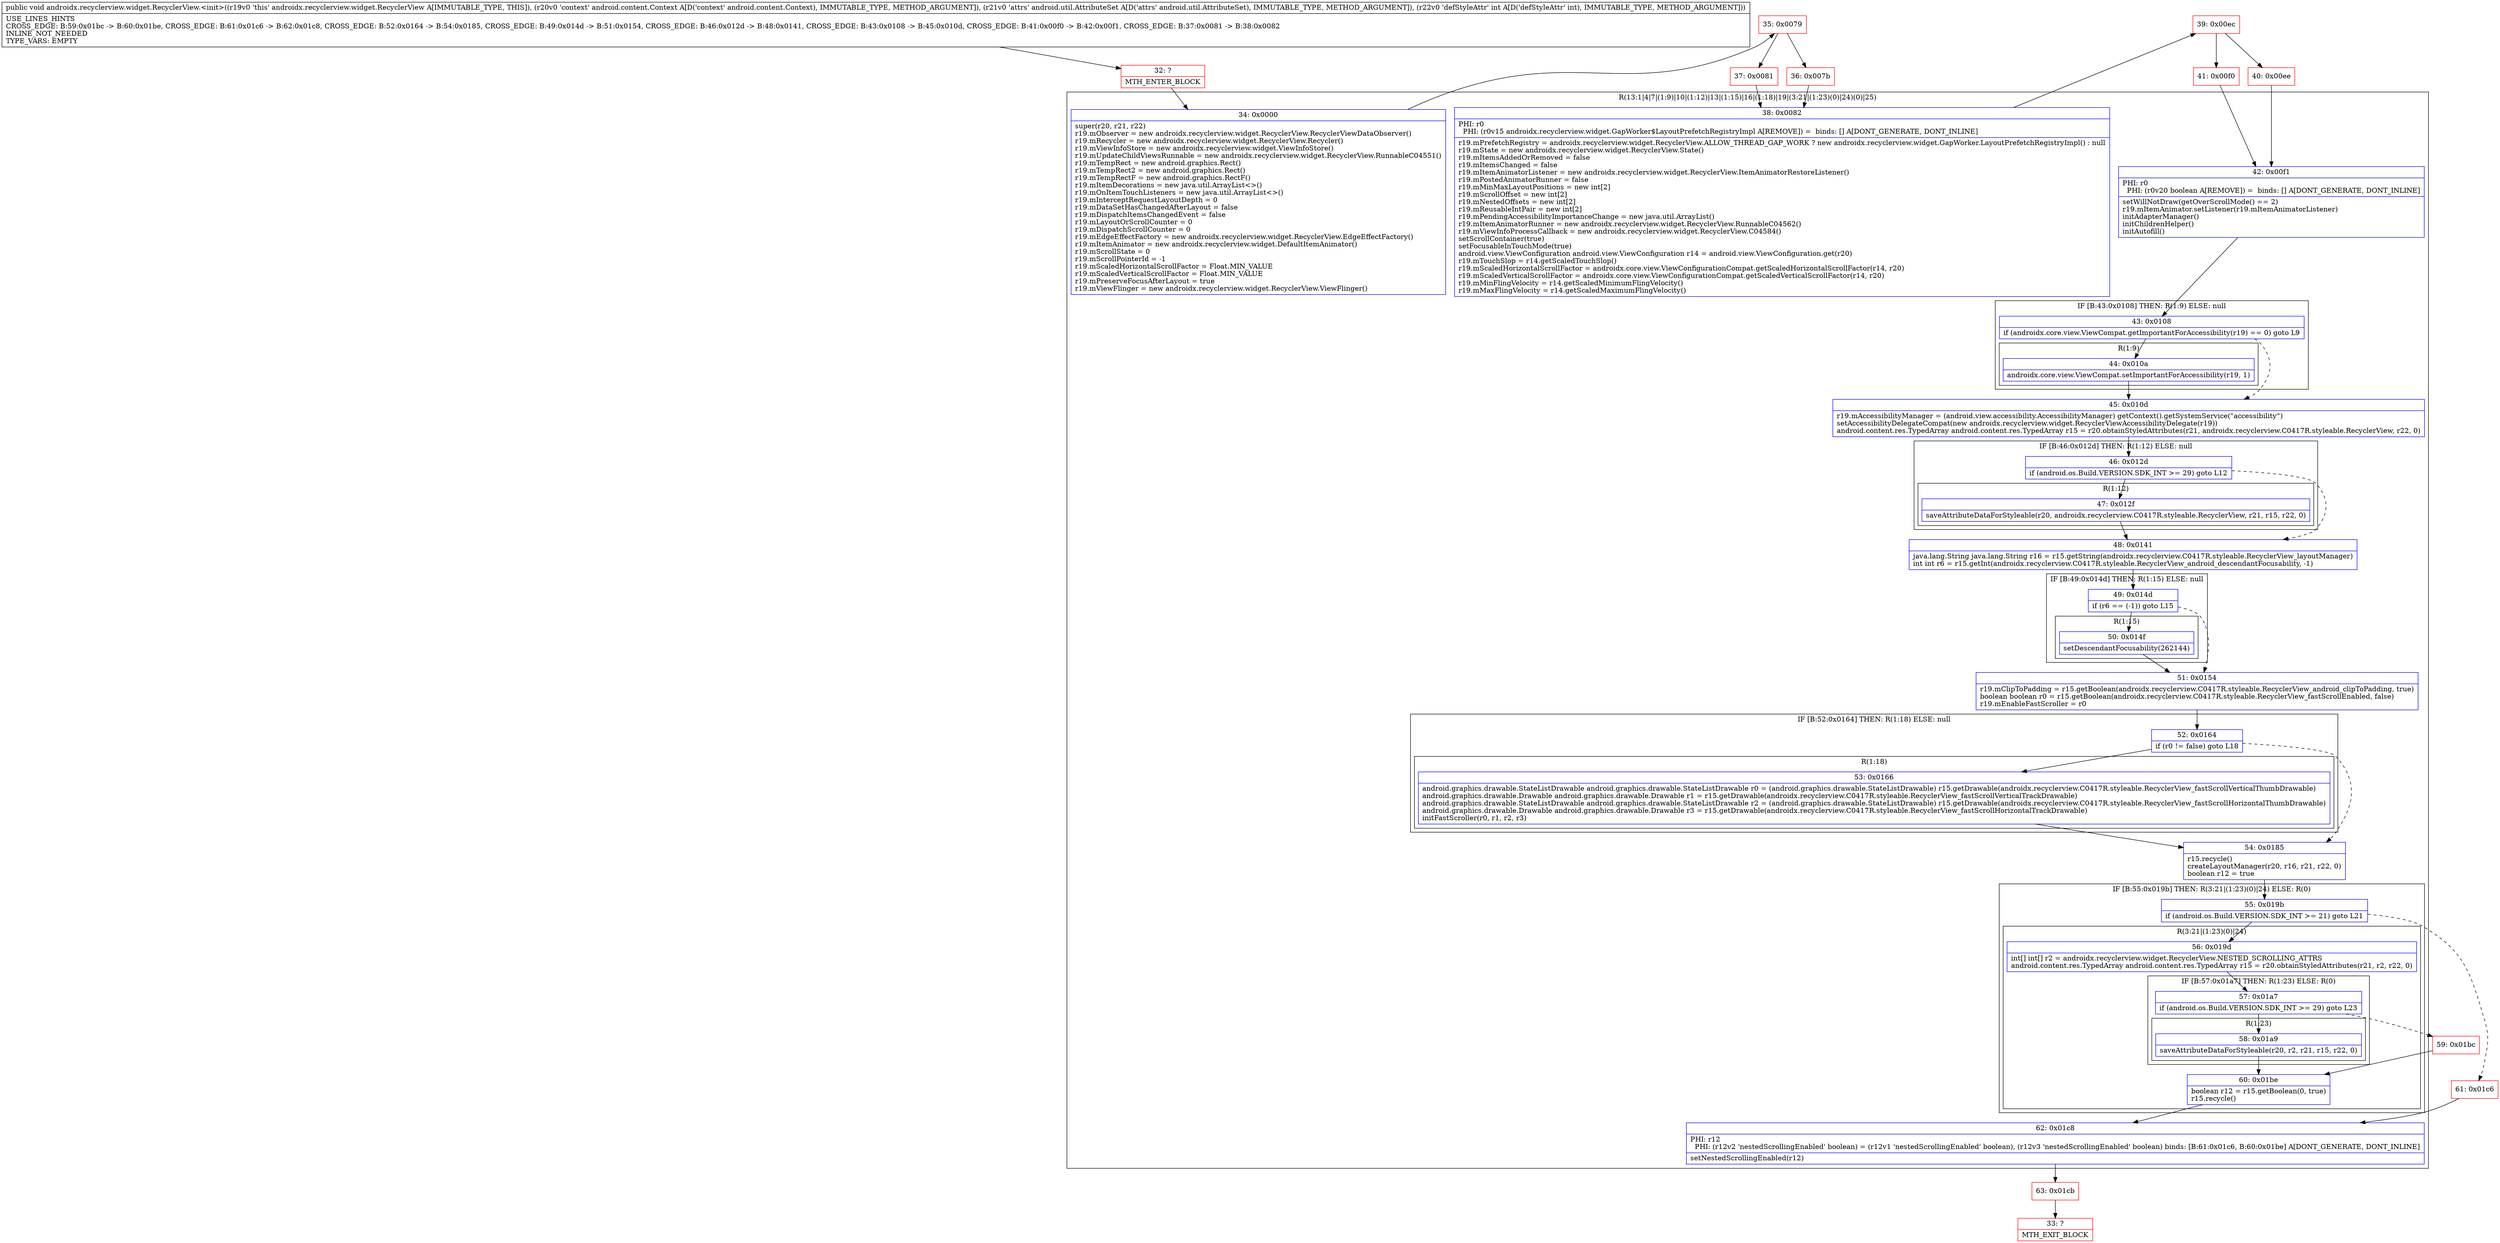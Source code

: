 digraph "CFG forandroidx.recyclerview.widget.RecyclerView.\<init\>(Landroid\/content\/Context;Landroid\/util\/AttributeSet;I)V" {
subgraph cluster_Region_1178810252 {
label = "R(13:1|4|7|(1:9)|10|(1:12)|13|(1:15)|16|(1:18)|19|(3:21|(1:23)(0)|24)(0)|25)";
node [shape=record,color=blue];
Node_34 [shape=record,label="{34\:\ 0x0000|super(r20, r21, r22)\lr19.mObserver = new androidx.recyclerview.widget.RecyclerView.RecyclerViewDataObserver()\lr19.mRecycler = new androidx.recyclerview.widget.RecyclerView.Recycler()\lr19.mViewInfoStore = new androidx.recyclerview.widget.ViewInfoStore()\lr19.mUpdateChildViewsRunnable = new androidx.recyclerview.widget.RecyclerView.RunnableC04551()\lr19.mTempRect = new android.graphics.Rect()\lr19.mTempRect2 = new android.graphics.Rect()\lr19.mTempRectF = new android.graphics.RectF()\lr19.mItemDecorations = new java.util.ArrayList\<\>()\lr19.mOnItemTouchListeners = new java.util.ArrayList\<\>()\lr19.mInterceptRequestLayoutDepth = 0\lr19.mDataSetHasChangedAfterLayout = false\lr19.mDispatchItemsChangedEvent = false\lr19.mLayoutOrScrollCounter = 0\lr19.mDispatchScrollCounter = 0\lr19.mEdgeEffectFactory = new androidx.recyclerview.widget.RecyclerView.EdgeEffectFactory()\lr19.mItemAnimator = new androidx.recyclerview.widget.DefaultItemAnimator()\lr19.mScrollState = 0\lr19.mScrollPointerId = \-1\lr19.mScaledHorizontalScrollFactor = Float.MIN_VALUE\lr19.mScaledVerticalScrollFactor = Float.MIN_VALUE\lr19.mPreserveFocusAfterLayout = true\lr19.mViewFlinger = new androidx.recyclerview.widget.RecyclerView.ViewFlinger()\l}"];
Node_38 [shape=record,label="{38\:\ 0x0082|PHI: r0 \l  PHI: (r0v15 androidx.recyclerview.widget.GapWorker$LayoutPrefetchRegistryImpl A[REMOVE]) =  binds: [] A[DONT_GENERATE, DONT_INLINE]\l|r19.mPrefetchRegistry = androidx.recyclerview.widget.RecyclerView.ALLOW_THREAD_GAP_WORK ? new androidx.recyclerview.widget.GapWorker.LayoutPrefetchRegistryImpl() : null\lr19.mState = new androidx.recyclerview.widget.RecyclerView.State()\lr19.mItemsAddedOrRemoved = false\lr19.mItemsChanged = false\lr19.mItemAnimatorListener = new androidx.recyclerview.widget.RecyclerView.ItemAnimatorRestoreListener()\lr19.mPostedAnimatorRunner = false\lr19.mMinMaxLayoutPositions = new int[2]\lr19.mScrollOffset = new int[2]\lr19.mNestedOffsets = new int[2]\lr19.mReusableIntPair = new int[2]\lr19.mPendingAccessibilityImportanceChange = new java.util.ArrayList()\lr19.mItemAnimatorRunner = new androidx.recyclerview.widget.RecyclerView.RunnableC04562()\lr19.mViewInfoProcessCallback = new androidx.recyclerview.widget.RecyclerView.C04584()\lsetScrollContainer(true)\lsetFocusableInTouchMode(true)\landroid.view.ViewConfiguration android.view.ViewConfiguration r14 = android.view.ViewConfiguration.get(r20)\lr19.mTouchSlop = r14.getScaledTouchSlop()\lr19.mScaledHorizontalScrollFactor = androidx.core.view.ViewConfigurationCompat.getScaledHorizontalScrollFactor(r14, r20)\lr19.mScaledVerticalScrollFactor = androidx.core.view.ViewConfigurationCompat.getScaledVerticalScrollFactor(r14, r20)\lr19.mMinFlingVelocity = r14.getScaledMinimumFlingVelocity()\lr19.mMaxFlingVelocity = r14.getScaledMaximumFlingVelocity()\l}"];
Node_42 [shape=record,label="{42\:\ 0x00f1|PHI: r0 \l  PHI: (r0v20 boolean A[REMOVE]) =  binds: [] A[DONT_GENERATE, DONT_INLINE]\l|setWillNotDraw(getOverScrollMode() == 2)\lr19.mItemAnimator.setListener(r19.mItemAnimatorListener)\linitAdapterManager()\linitChildrenHelper()\linitAutofill()\l}"];
subgraph cluster_IfRegion_1061486493 {
label = "IF [B:43:0x0108] THEN: R(1:9) ELSE: null";
node [shape=record,color=blue];
Node_43 [shape=record,label="{43\:\ 0x0108|if (androidx.core.view.ViewCompat.getImportantForAccessibility(r19) == 0) goto L9\l}"];
subgraph cluster_Region_375090103 {
label = "R(1:9)";
node [shape=record,color=blue];
Node_44 [shape=record,label="{44\:\ 0x010a|androidx.core.view.ViewCompat.setImportantForAccessibility(r19, 1)\l}"];
}
}
Node_45 [shape=record,label="{45\:\ 0x010d|r19.mAccessibilityManager = (android.view.accessibility.AccessibilityManager) getContext().getSystemService(\"accessibility\")\lsetAccessibilityDelegateCompat(new androidx.recyclerview.widget.RecyclerViewAccessibilityDelegate(r19))\landroid.content.res.TypedArray android.content.res.TypedArray r15 = r20.obtainStyledAttributes(r21, androidx.recyclerview.C0417R.styleable.RecyclerView, r22, 0)\l}"];
subgraph cluster_IfRegion_699978981 {
label = "IF [B:46:0x012d] THEN: R(1:12) ELSE: null";
node [shape=record,color=blue];
Node_46 [shape=record,label="{46\:\ 0x012d|if (android.os.Build.VERSION.SDK_INT \>= 29) goto L12\l}"];
subgraph cluster_Region_1262361542 {
label = "R(1:12)";
node [shape=record,color=blue];
Node_47 [shape=record,label="{47\:\ 0x012f|saveAttributeDataForStyleable(r20, androidx.recyclerview.C0417R.styleable.RecyclerView, r21, r15, r22, 0)\l}"];
}
}
Node_48 [shape=record,label="{48\:\ 0x0141|java.lang.String java.lang.String r16 = r15.getString(androidx.recyclerview.C0417R.styleable.RecyclerView_layoutManager)\lint int r6 = r15.getInt(androidx.recyclerview.C0417R.styleable.RecyclerView_android_descendantFocusability, \-1)\l}"];
subgraph cluster_IfRegion_347460095 {
label = "IF [B:49:0x014d] THEN: R(1:15) ELSE: null";
node [shape=record,color=blue];
Node_49 [shape=record,label="{49\:\ 0x014d|if (r6 == (\-1)) goto L15\l}"];
subgraph cluster_Region_1365992974 {
label = "R(1:15)";
node [shape=record,color=blue];
Node_50 [shape=record,label="{50\:\ 0x014f|setDescendantFocusability(262144)\l}"];
}
}
Node_51 [shape=record,label="{51\:\ 0x0154|r19.mClipToPadding = r15.getBoolean(androidx.recyclerview.C0417R.styleable.RecyclerView_android_clipToPadding, true)\lboolean boolean r0 = r15.getBoolean(androidx.recyclerview.C0417R.styleable.RecyclerView_fastScrollEnabled, false)\lr19.mEnableFastScroller = r0\l}"];
subgraph cluster_IfRegion_1268087730 {
label = "IF [B:52:0x0164] THEN: R(1:18) ELSE: null";
node [shape=record,color=blue];
Node_52 [shape=record,label="{52\:\ 0x0164|if (r0 != false) goto L18\l}"];
subgraph cluster_Region_752004414 {
label = "R(1:18)";
node [shape=record,color=blue];
Node_53 [shape=record,label="{53\:\ 0x0166|android.graphics.drawable.StateListDrawable android.graphics.drawable.StateListDrawable r0 = (android.graphics.drawable.StateListDrawable) r15.getDrawable(androidx.recyclerview.C0417R.styleable.RecyclerView_fastScrollVerticalThumbDrawable)\landroid.graphics.drawable.Drawable android.graphics.drawable.Drawable r1 = r15.getDrawable(androidx.recyclerview.C0417R.styleable.RecyclerView_fastScrollVerticalTrackDrawable)\landroid.graphics.drawable.StateListDrawable android.graphics.drawable.StateListDrawable r2 = (android.graphics.drawable.StateListDrawable) r15.getDrawable(androidx.recyclerview.C0417R.styleable.RecyclerView_fastScrollHorizontalThumbDrawable)\landroid.graphics.drawable.Drawable android.graphics.drawable.Drawable r3 = r15.getDrawable(androidx.recyclerview.C0417R.styleable.RecyclerView_fastScrollHorizontalTrackDrawable)\linitFastScroller(r0, r1, r2, r3)\l}"];
}
}
Node_54 [shape=record,label="{54\:\ 0x0185|r15.recycle()\lcreateLayoutManager(r20, r16, r21, r22, 0)\lboolean r12 = true\l}"];
subgraph cluster_IfRegion_1229702057 {
label = "IF [B:55:0x019b] THEN: R(3:21|(1:23)(0)|24) ELSE: R(0)";
node [shape=record,color=blue];
Node_55 [shape=record,label="{55\:\ 0x019b|if (android.os.Build.VERSION.SDK_INT \>= 21) goto L21\l}"];
subgraph cluster_Region_1892591917 {
label = "R(3:21|(1:23)(0)|24)";
node [shape=record,color=blue];
Node_56 [shape=record,label="{56\:\ 0x019d|int[] int[] r2 = androidx.recyclerview.widget.RecyclerView.NESTED_SCROLLING_ATTRS\landroid.content.res.TypedArray android.content.res.TypedArray r15 = r20.obtainStyledAttributes(r21, r2, r22, 0)\l}"];
subgraph cluster_IfRegion_75501540 {
label = "IF [B:57:0x01a7] THEN: R(1:23) ELSE: R(0)";
node [shape=record,color=blue];
Node_57 [shape=record,label="{57\:\ 0x01a7|if (android.os.Build.VERSION.SDK_INT \>= 29) goto L23\l}"];
subgraph cluster_Region_1229734231 {
label = "R(1:23)";
node [shape=record,color=blue];
Node_58 [shape=record,label="{58\:\ 0x01a9|saveAttributeDataForStyleable(r20, r2, r21, r15, r22, 0)\l}"];
}
subgraph cluster_Region_1810951277 {
label = "R(0)";
node [shape=record,color=blue];
}
}
Node_60 [shape=record,label="{60\:\ 0x01be|boolean r12 = r15.getBoolean(0, true)\lr15.recycle()\l}"];
}
subgraph cluster_Region_1637985291 {
label = "R(0)";
node [shape=record,color=blue];
}
}
Node_62 [shape=record,label="{62\:\ 0x01c8|PHI: r12 \l  PHI: (r12v2 'nestedScrollingEnabled' boolean) = (r12v1 'nestedScrollingEnabled' boolean), (r12v3 'nestedScrollingEnabled' boolean) binds: [B:61:0x01c6, B:60:0x01be] A[DONT_GENERATE, DONT_INLINE]\l|setNestedScrollingEnabled(r12)\l}"];
}
Node_32 [shape=record,color=red,label="{32\:\ ?|MTH_ENTER_BLOCK\l}"];
Node_35 [shape=record,color=red,label="{35\:\ 0x0079}"];
Node_36 [shape=record,color=red,label="{36\:\ 0x007b}"];
Node_39 [shape=record,color=red,label="{39\:\ 0x00ec}"];
Node_40 [shape=record,color=red,label="{40\:\ 0x00ee}"];
Node_63 [shape=record,color=red,label="{63\:\ 0x01cb}"];
Node_33 [shape=record,color=red,label="{33\:\ ?|MTH_EXIT_BLOCK\l}"];
Node_59 [shape=record,color=red,label="{59\:\ 0x01bc}"];
Node_61 [shape=record,color=red,label="{61\:\ 0x01c6}"];
Node_41 [shape=record,color=red,label="{41\:\ 0x00f0}"];
Node_37 [shape=record,color=red,label="{37\:\ 0x0081}"];
MethodNode[shape=record,label="{public void androidx.recyclerview.widget.RecyclerView.\<init\>((r19v0 'this' androidx.recyclerview.widget.RecyclerView A[IMMUTABLE_TYPE, THIS]), (r20v0 'context' android.content.Context A[D('context' android.content.Context), IMMUTABLE_TYPE, METHOD_ARGUMENT]), (r21v0 'attrs' android.util.AttributeSet A[D('attrs' android.util.AttributeSet), IMMUTABLE_TYPE, METHOD_ARGUMENT]), (r22v0 'defStyleAttr' int A[D('defStyleAttr' int), IMMUTABLE_TYPE, METHOD_ARGUMENT]))  | USE_LINES_HINTS\lCROSS_EDGE: B:59:0x01bc \-\> B:60:0x01be, CROSS_EDGE: B:61:0x01c6 \-\> B:62:0x01c8, CROSS_EDGE: B:52:0x0164 \-\> B:54:0x0185, CROSS_EDGE: B:49:0x014d \-\> B:51:0x0154, CROSS_EDGE: B:46:0x012d \-\> B:48:0x0141, CROSS_EDGE: B:43:0x0108 \-\> B:45:0x010d, CROSS_EDGE: B:41:0x00f0 \-\> B:42:0x00f1, CROSS_EDGE: B:37:0x0081 \-\> B:38:0x0082\lINLINE_NOT_NEEDED\lTYPE_VARS: EMPTY\l}"];
MethodNode -> Node_32;Node_34 -> Node_35;
Node_38 -> Node_39;
Node_42 -> Node_43;
Node_43 -> Node_44;
Node_43 -> Node_45[style=dashed];
Node_44 -> Node_45;
Node_45 -> Node_46;
Node_46 -> Node_47;
Node_46 -> Node_48[style=dashed];
Node_47 -> Node_48;
Node_48 -> Node_49;
Node_49 -> Node_50;
Node_49 -> Node_51[style=dashed];
Node_50 -> Node_51;
Node_51 -> Node_52;
Node_52 -> Node_53;
Node_52 -> Node_54[style=dashed];
Node_53 -> Node_54;
Node_54 -> Node_55;
Node_55 -> Node_56;
Node_55 -> Node_61[style=dashed];
Node_56 -> Node_57;
Node_57 -> Node_58;
Node_57 -> Node_59[style=dashed];
Node_58 -> Node_60;
Node_60 -> Node_62;
Node_62 -> Node_63;
Node_32 -> Node_34;
Node_35 -> Node_36;
Node_35 -> Node_37;
Node_36 -> Node_38;
Node_39 -> Node_40;
Node_39 -> Node_41;
Node_40 -> Node_42;
Node_63 -> Node_33;
Node_59 -> Node_60;
Node_61 -> Node_62;
Node_41 -> Node_42;
Node_37 -> Node_38;
}

